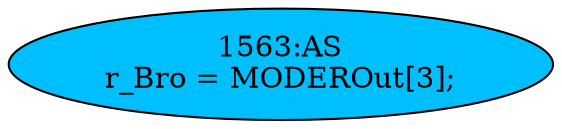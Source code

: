 strict digraph "" {
	node [label="\N"];
	"1563:AS"	 [ast="<pyverilog.vparser.ast.Assign object at 0x7fbdee0edc50>",
		def_var="['r_Bro']",
		fillcolor=deepskyblue,
		label="1563:AS
r_Bro = MODEROut[3];",
		statements="[]",
		style=filled,
		typ=Assign,
		use_var="['MODEROut']"];
}
